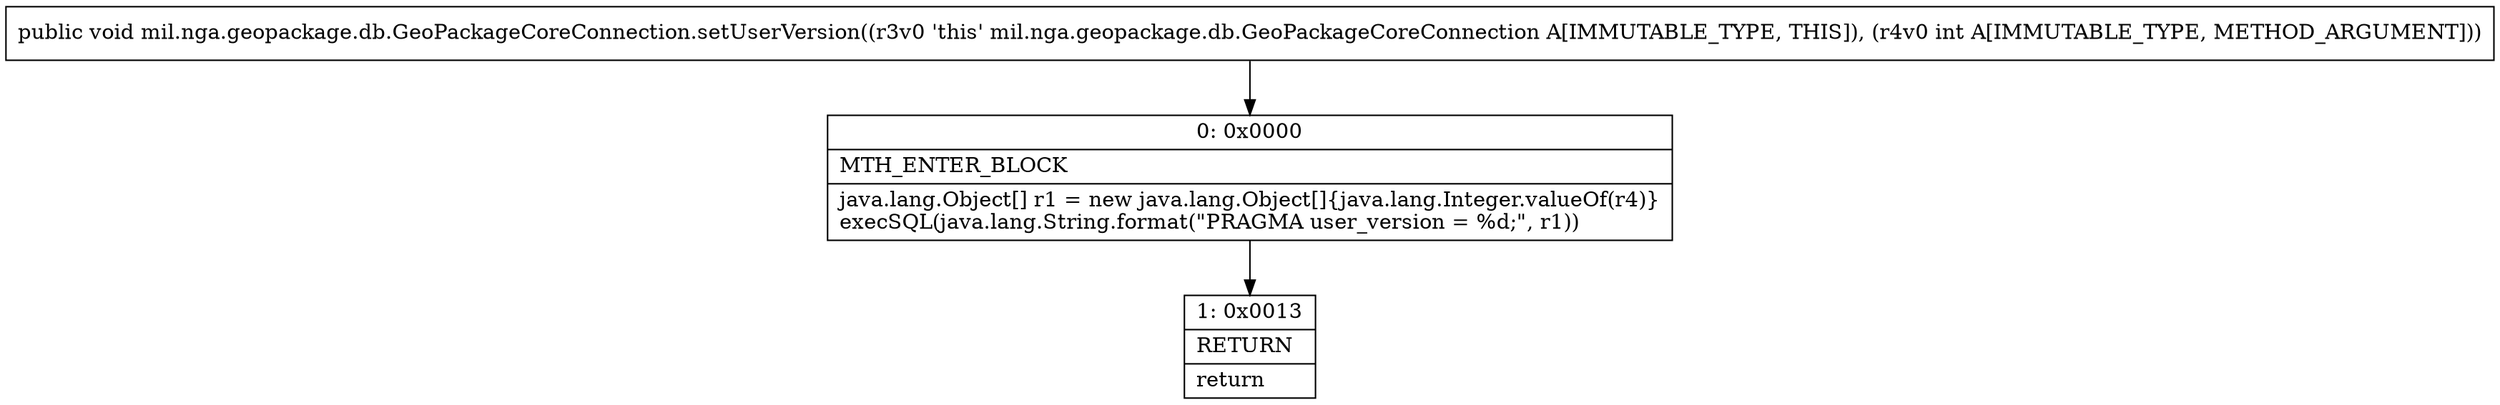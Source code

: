 digraph "CFG formil.nga.geopackage.db.GeoPackageCoreConnection.setUserVersion(I)V" {
Node_0 [shape=record,label="{0\:\ 0x0000|MTH_ENTER_BLOCK\l|java.lang.Object[] r1 = new java.lang.Object[]\{java.lang.Integer.valueOf(r4)\}\lexecSQL(java.lang.String.format(\"PRAGMA user_version = %d;\", r1))\l}"];
Node_1 [shape=record,label="{1\:\ 0x0013|RETURN\l|return\l}"];
MethodNode[shape=record,label="{public void mil.nga.geopackage.db.GeoPackageCoreConnection.setUserVersion((r3v0 'this' mil.nga.geopackage.db.GeoPackageCoreConnection A[IMMUTABLE_TYPE, THIS]), (r4v0 int A[IMMUTABLE_TYPE, METHOD_ARGUMENT])) }"];
MethodNode -> Node_0;
Node_0 -> Node_1;
}

